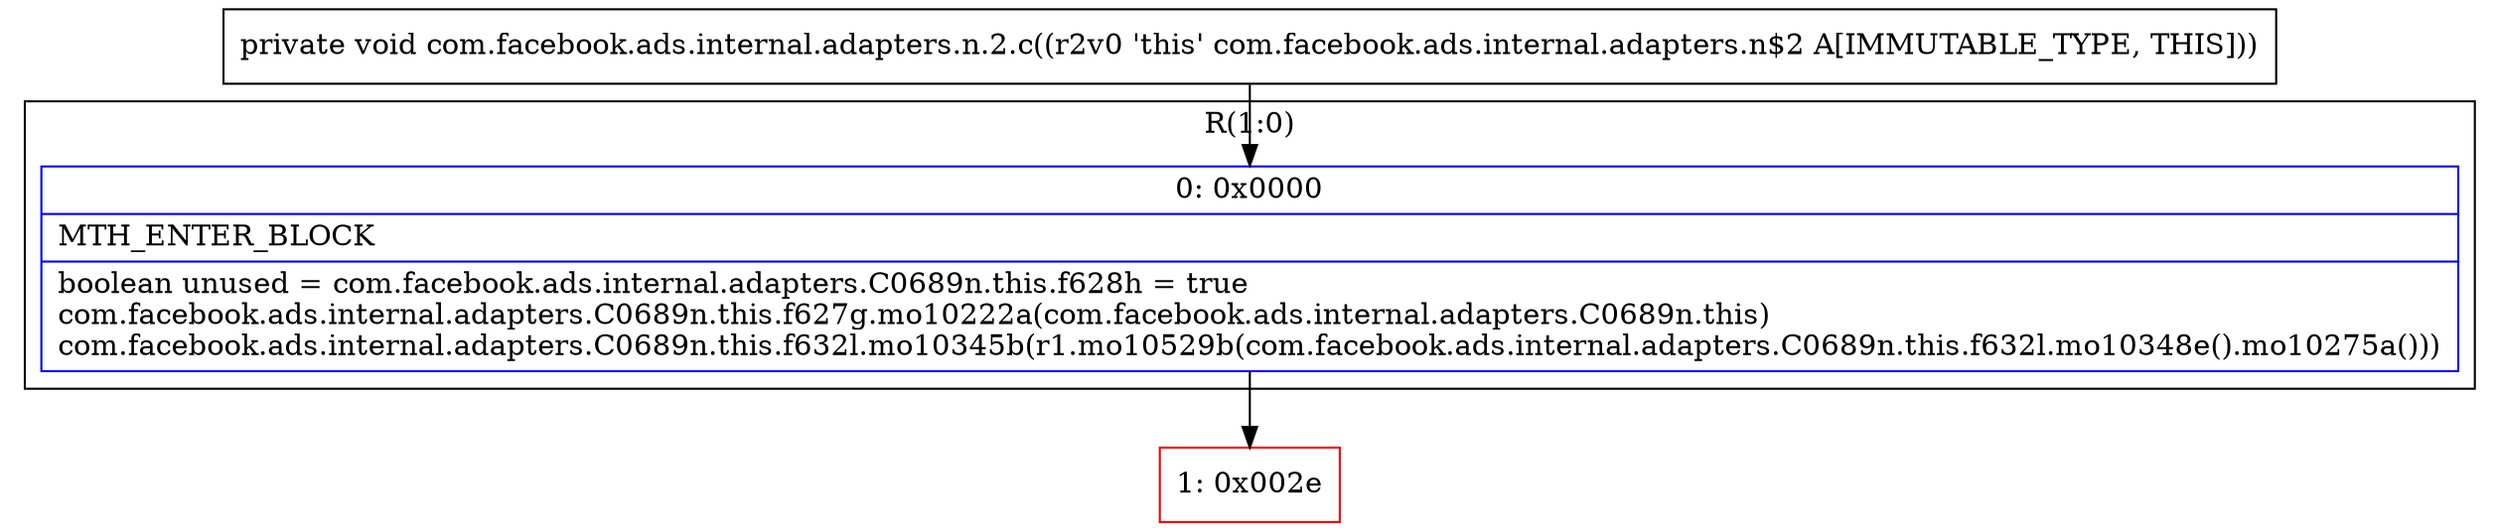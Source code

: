 digraph "CFG forcom.facebook.ads.internal.adapters.n.2.c()V" {
subgraph cluster_Region_945754749 {
label = "R(1:0)";
node [shape=record,color=blue];
Node_0 [shape=record,label="{0\:\ 0x0000|MTH_ENTER_BLOCK\l|boolean unused = com.facebook.ads.internal.adapters.C0689n.this.f628h = true\lcom.facebook.ads.internal.adapters.C0689n.this.f627g.mo10222a(com.facebook.ads.internal.adapters.C0689n.this)\lcom.facebook.ads.internal.adapters.C0689n.this.f632l.mo10345b(r1.mo10529b(com.facebook.ads.internal.adapters.C0689n.this.f632l.mo10348e().mo10275a()))\l}"];
}
Node_1 [shape=record,color=red,label="{1\:\ 0x002e}"];
MethodNode[shape=record,label="{private void com.facebook.ads.internal.adapters.n.2.c((r2v0 'this' com.facebook.ads.internal.adapters.n$2 A[IMMUTABLE_TYPE, THIS])) }"];
MethodNode -> Node_0;
Node_0 -> Node_1;
}

